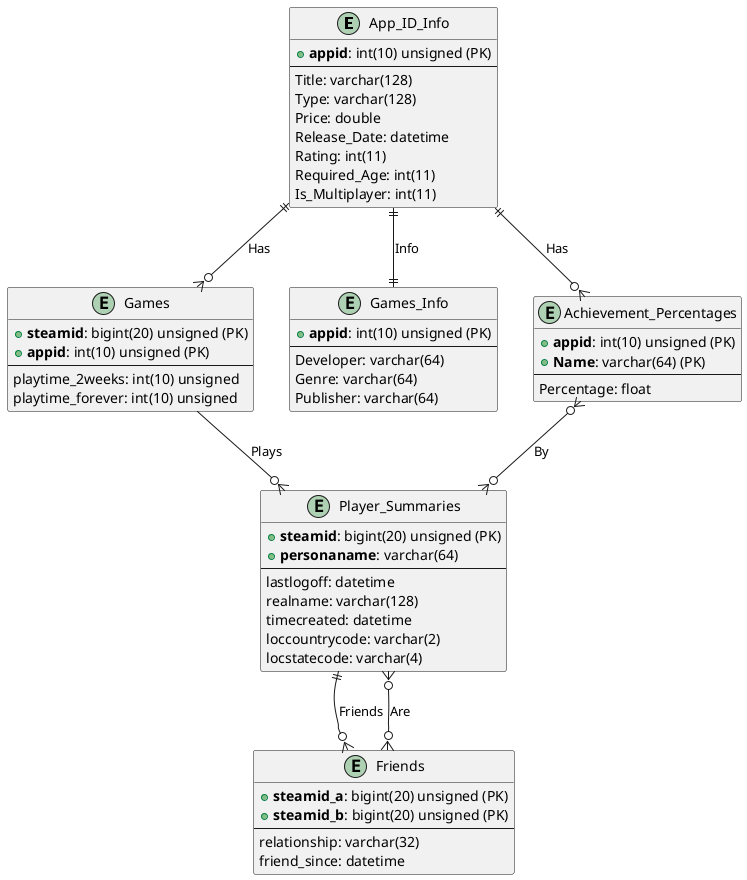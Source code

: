 @startuml erDiagram

!define table(x) class x << (T,#FFAAAA) >>
!define entity(x) class x << (E,#AAAAFF) >>

entity "App_ID_Info" {
  +**appid**: int(10) unsigned (PK)
  --
  Title: varchar(128)
  Type: varchar(128)
  Price: double
  Release_Date: datetime
  Rating: int(11)
  Required_Age: int(11)
  Is_Multiplayer: int(11)
}

entity "Games" {
  +**steamid**: bigint(20) unsigned (PK)
  +**appid**: int(10) unsigned (PK)
  --
  playtime_2weeks: int(10) unsigned
  playtime_forever: int(10) unsigned
}

entity "Games_Info" {
  +**appid**: int(10) unsigned (PK)
  --
  Developer: varchar(64)
  Genre: varchar(64)
  Publisher: varchar(64)
}

entity "Player_Summaries" {
  +**steamid**: bigint(20) unsigned (PK)
  + **personaname**: varchar(64)
  --
  lastlogoff: datetime
  realname: varchar(128)
  timecreated: datetime
  loccountrycode: varchar(2)
  locstatecode: varchar(4)
}

entity "Achievement_Percentages" {
  +**appid**: int(10) unsigned (PK)
  +**Name**: varchar(64) (PK)
  --
  Percentage: float
}


entity "Friends" {
  +**steamid_a**: bigint(20) unsigned (PK)
  +**steamid_b**: bigint(20) unsigned (PK)
  --
  relationship: varchar(32)
  friend_since: datetime
}

' Relationships
App_ID_Info ||--o{ Games : Has
App_ID_Info ||--|| Games_Info : Info
App_ID_Info ||--o{ Achievement_Percentages : Has
Achievement_Percentages }o--o{ Player_Summaries : By
Player_Summaries ||--o{ Friends : Friends
Friends }o--o{ Player_Summaries : Are
Games --o{ Player_Summaries : Plays

@enduml

